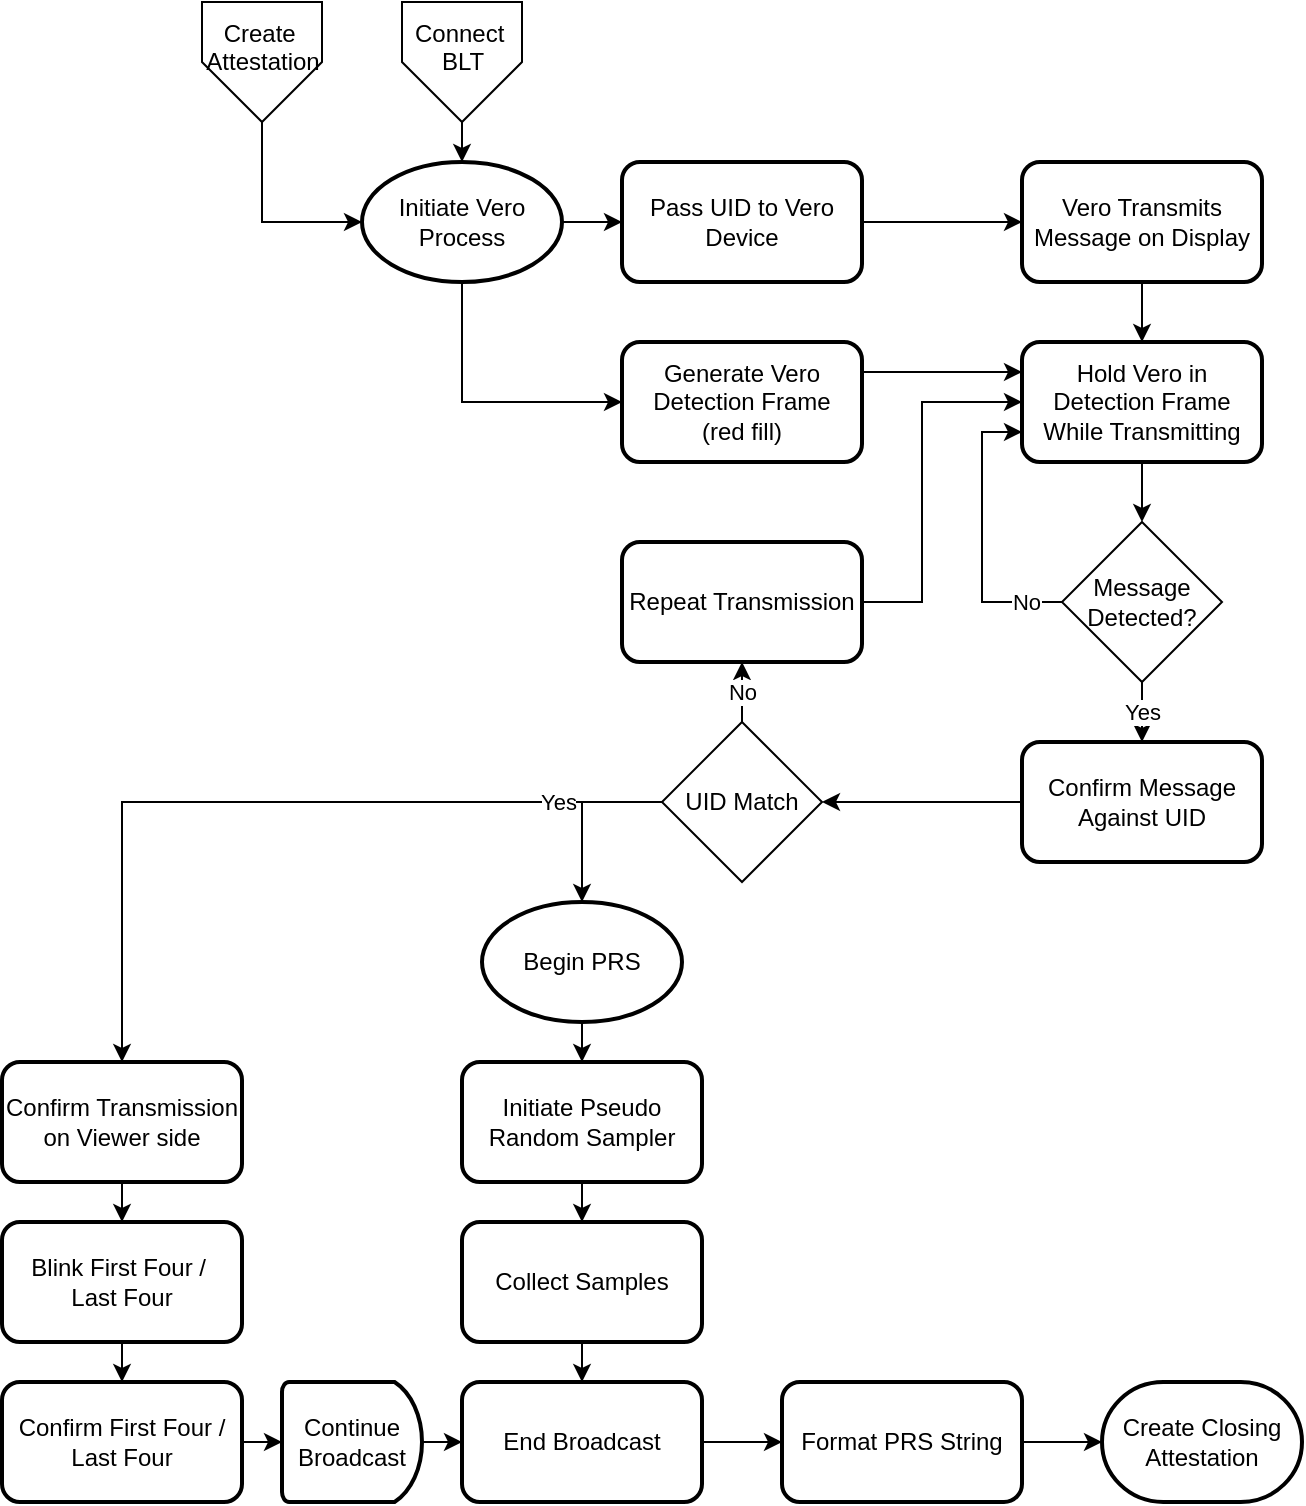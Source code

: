<mxfile version="24.7.17" pages="3">
  <diagram name="With Detect Frame" id="LdnR2zsIS0N68w8I9QAI">
    <mxGraphModel dx="356" dy="716" grid="1" gridSize="10" guides="1" tooltips="1" connect="1" arrows="1" fold="1" page="1" pageScale="1" pageWidth="850" pageHeight="1100" math="0" shadow="0">
      <root>
        <mxCell id="0" />
        <mxCell id="1" parent="0" />
        <mxCell id="_PVtAY9iORFYWwj-CChh-3" value="" style="edgeStyle=orthogonalEdgeStyle;rounded=0;orthogonalLoop=1;jettySize=auto;html=1;" edge="1" parent="1" source="_PVtAY9iORFYWwj-CChh-1" target="_PVtAY9iORFYWwj-CChh-2">
          <mxGeometry relative="1" as="geometry" />
        </mxCell>
        <mxCell id="_PVtAY9iORFYWwj-CChh-12" style="edgeStyle=orthogonalEdgeStyle;rounded=0;orthogonalLoop=1;jettySize=auto;html=1;entryX=0;entryY=0.5;entryDx=0;entryDy=0;exitX=0.5;exitY=1;exitDx=0;exitDy=0;exitPerimeter=0;" edge="1" parent="1" source="_PVtAY9iORFYWwj-CChh-1" target="_PVtAY9iORFYWwj-CChh-11">
          <mxGeometry relative="1" as="geometry" />
        </mxCell>
        <mxCell id="_PVtAY9iORFYWwj-CChh-1" value="Initiate Vero Process" style="strokeWidth=2;html=1;shape=mxgraph.flowchart.start_1;whiteSpace=wrap;" vertex="1" parent="1">
          <mxGeometry x="320" y="160" width="100" height="60" as="geometry" />
        </mxCell>
        <mxCell id="_PVtAY9iORFYWwj-CChh-14" value="" style="edgeStyle=orthogonalEdgeStyle;rounded=0;orthogonalLoop=1;jettySize=auto;html=1;" edge="1" parent="1" source="_PVtAY9iORFYWwj-CChh-2" target="_PVtAY9iORFYWwj-CChh-13">
          <mxGeometry relative="1" as="geometry" />
        </mxCell>
        <mxCell id="_PVtAY9iORFYWwj-CChh-2" value="Pass UID to Vero Device" style="rounded=1;whiteSpace=wrap;html=1;strokeWidth=2;" vertex="1" parent="1">
          <mxGeometry x="450" y="160" width="120" height="60" as="geometry" />
        </mxCell>
        <mxCell id="_PVtAY9iORFYWwj-CChh-4" value="Connect&amp;nbsp;&lt;div&gt;BLT&lt;/div&gt;&lt;div&gt;&lt;br&gt;&lt;/div&gt;" style="verticalLabelPosition=middle;verticalAlign=middle;html=1;shape=offPageConnector;rounded=0;size=0.5;align=center;labelPosition=center;" vertex="1" parent="1">
          <mxGeometry x="340" y="80" width="60" height="60" as="geometry" />
        </mxCell>
        <mxCell id="_PVtAY9iORFYWwj-CChh-5" style="edgeStyle=orthogonalEdgeStyle;rounded=0;orthogonalLoop=1;jettySize=auto;html=1;entryX=0.5;entryY=0;entryDx=0;entryDy=0;entryPerimeter=0;" edge="1" parent="1" source="_PVtAY9iORFYWwj-CChh-4" target="_PVtAY9iORFYWwj-CChh-1">
          <mxGeometry relative="1" as="geometry" />
        </mxCell>
        <mxCell id="_PVtAY9iORFYWwj-CChh-6" value="Create&amp;nbsp;&lt;div&gt;Attestation&lt;/div&gt;&lt;div&gt;&lt;br&gt;&lt;/div&gt;" style="verticalLabelPosition=middle;verticalAlign=middle;html=1;shape=offPageConnector;rounded=0;size=0.5;align=center;labelPosition=center;" vertex="1" parent="1">
          <mxGeometry x="240" y="80" width="60" height="60" as="geometry" />
        </mxCell>
        <mxCell id="_PVtAY9iORFYWwj-CChh-7" style="edgeStyle=orthogonalEdgeStyle;rounded=0;orthogonalLoop=1;jettySize=auto;html=1;entryX=0;entryY=0.5;entryDx=0;entryDy=0;entryPerimeter=0;exitX=0.5;exitY=1;exitDx=0;exitDy=0;" edge="1" parent="1" source="_PVtAY9iORFYWwj-CChh-6" target="_PVtAY9iORFYWwj-CChh-1">
          <mxGeometry relative="1" as="geometry" />
        </mxCell>
        <mxCell id="_PVtAY9iORFYWwj-CChh-17" style="edgeStyle=orthogonalEdgeStyle;rounded=0;orthogonalLoop=1;jettySize=auto;html=1;entryX=0;entryY=0.25;entryDx=0;entryDy=0;exitX=1;exitY=0.25;exitDx=0;exitDy=0;" edge="1" parent="1" source="_PVtAY9iORFYWwj-CChh-11" target="_PVtAY9iORFYWwj-CChh-15">
          <mxGeometry relative="1" as="geometry" />
        </mxCell>
        <mxCell id="_PVtAY9iORFYWwj-CChh-11" value="Generate Vero Detection Frame&lt;div&gt;(red fill)&lt;/div&gt;" style="rounded=1;whiteSpace=wrap;html=1;strokeWidth=2;" vertex="1" parent="1">
          <mxGeometry x="450" y="250" width="120" height="60" as="geometry" />
        </mxCell>
        <mxCell id="_PVtAY9iORFYWwj-CChh-16" style="edgeStyle=orthogonalEdgeStyle;rounded=0;orthogonalLoop=1;jettySize=auto;html=1;exitX=0.5;exitY=1;exitDx=0;exitDy=0;entryX=0.5;entryY=0;entryDx=0;entryDy=0;" edge="1" parent="1" source="_PVtAY9iORFYWwj-CChh-13" target="_PVtAY9iORFYWwj-CChh-15">
          <mxGeometry relative="1" as="geometry" />
        </mxCell>
        <mxCell id="_PVtAY9iORFYWwj-CChh-13" value="Vero Transmits Message on Display" style="whiteSpace=wrap;html=1;rounded=1;strokeWidth=2;" vertex="1" parent="1">
          <mxGeometry x="650" y="160" width="120" height="60" as="geometry" />
        </mxCell>
        <mxCell id="_PVtAY9iORFYWwj-CChh-19" style="edgeStyle=orthogonalEdgeStyle;rounded=0;orthogonalLoop=1;jettySize=auto;html=1;entryX=0.5;entryY=0;entryDx=0;entryDy=0;" edge="1" parent="1" source="_PVtAY9iORFYWwj-CChh-15" target="_PVtAY9iORFYWwj-CChh-18">
          <mxGeometry relative="1" as="geometry" />
        </mxCell>
        <mxCell id="_PVtAY9iORFYWwj-CChh-15" value="Hold Vero in Detection Frame While Transmitting" style="whiteSpace=wrap;html=1;rounded=1;strokeWidth=2;" vertex="1" parent="1">
          <mxGeometry x="650" y="250" width="120" height="60" as="geometry" />
        </mxCell>
        <mxCell id="_PVtAY9iORFYWwj-CChh-22" value="No" style="edgeStyle=orthogonalEdgeStyle;rounded=0;orthogonalLoop=1;jettySize=auto;html=1;entryX=0;entryY=0.75;entryDx=0;entryDy=0;exitX=0;exitY=0.5;exitDx=0;exitDy=0;" edge="1" parent="1" source="_PVtAY9iORFYWwj-CChh-18" target="_PVtAY9iORFYWwj-CChh-15">
          <mxGeometry x="-0.75" relative="1" as="geometry">
            <mxPoint as="offset" />
          </mxGeometry>
        </mxCell>
        <mxCell id="_PVtAY9iORFYWwj-CChh-25" value="Yes" style="edgeStyle=orthogonalEdgeStyle;rounded=0;orthogonalLoop=1;jettySize=auto;html=1;entryX=0.5;entryY=0;entryDx=0;entryDy=0;" edge="1" parent="1" source="_PVtAY9iORFYWwj-CChh-18" target="_PVtAY9iORFYWwj-CChh-24">
          <mxGeometry relative="1" as="geometry" />
        </mxCell>
        <mxCell id="_PVtAY9iORFYWwj-CChh-18" value="Message&lt;div&gt;Detected?&lt;/div&gt;" style="shape=rhombus;html=1;dashed=0;whiteSpace=wrap;perimeter=rhombusPerimeter;" vertex="1" parent="1">
          <mxGeometry x="670" y="340" width="80" height="80" as="geometry" />
        </mxCell>
        <mxCell id="_PVtAY9iORFYWwj-CChh-28" style="edgeStyle=orthogonalEdgeStyle;rounded=0;orthogonalLoop=1;jettySize=auto;html=1;exitX=1;exitY=0.5;exitDx=0;exitDy=0;entryX=0;entryY=0.5;entryDx=0;entryDy=0;" edge="1" parent="1" source="_PVtAY9iORFYWwj-CChh-21" target="_PVtAY9iORFYWwj-CChh-15">
          <mxGeometry relative="1" as="geometry">
            <mxPoint x="630" y="310" as="targetPoint" />
            <Array as="points">
              <mxPoint x="600" y="380" />
              <mxPoint x="600" y="280" />
            </Array>
          </mxGeometry>
        </mxCell>
        <mxCell id="_PVtAY9iORFYWwj-CChh-21" value="Repeat Transmission" style="whiteSpace=wrap;html=1;rounded=1;strokeWidth=2;" vertex="1" parent="1">
          <mxGeometry x="450" y="350" width="120" height="60" as="geometry" />
        </mxCell>
        <mxCell id="_PVtAY9iORFYWwj-CChh-29" style="edgeStyle=orthogonalEdgeStyle;rounded=0;orthogonalLoop=1;jettySize=auto;html=1;exitX=0;exitY=0.5;exitDx=0;exitDy=0;entryX=1;entryY=0.5;entryDx=0;entryDy=0;" edge="1" parent="1" source="_PVtAY9iORFYWwj-CChh-24" target="_PVtAY9iORFYWwj-CChh-26">
          <mxGeometry relative="1" as="geometry" />
        </mxCell>
        <mxCell id="_PVtAY9iORFYWwj-CChh-24" value="Confirm Message Against UID" style="rounded=1;whiteSpace=wrap;html=1;strokeWidth=2;" vertex="1" parent="1">
          <mxGeometry x="650" y="450" width="120" height="60" as="geometry" />
        </mxCell>
        <mxCell id="_PVtAY9iORFYWwj-CChh-27" value="No" style="edgeStyle=orthogonalEdgeStyle;rounded=0;orthogonalLoop=1;jettySize=auto;html=1;entryX=0.5;entryY=1;entryDx=0;entryDy=0;" edge="1" parent="1" source="_PVtAY9iORFYWwj-CChh-26" target="_PVtAY9iORFYWwj-CChh-21">
          <mxGeometry relative="1" as="geometry" />
        </mxCell>
        <mxCell id="_PVtAY9iORFYWwj-CChh-46" value="Yes" style="edgeStyle=orthogonalEdgeStyle;rounded=0;orthogonalLoop=1;jettySize=auto;html=1;entryX=0.5;entryY=0;entryDx=0;entryDy=0;" edge="1" parent="1" source="_PVtAY9iORFYWwj-CChh-26" target="_PVtAY9iORFYWwj-CChh-30">
          <mxGeometry x="-0.739" relative="1" as="geometry">
            <mxPoint as="offset" />
          </mxGeometry>
        </mxCell>
        <mxCell id="_PVtAY9iORFYWwj-CChh-26" value="UID Match" style="shape=rhombus;html=1;dashed=0;whiteSpace=wrap;perimeter=rhombusPerimeter;" vertex="1" parent="1">
          <mxGeometry x="470" y="440" width="80" height="80" as="geometry" />
        </mxCell>
        <mxCell id="_PVtAY9iORFYWwj-CChh-47" style="edgeStyle=orthogonalEdgeStyle;rounded=0;orthogonalLoop=1;jettySize=auto;html=1;exitX=0.5;exitY=1;exitDx=0;exitDy=0;entryX=0.5;entryY=0;entryDx=0;entryDy=0;" edge="1" parent="1" source="_PVtAY9iORFYWwj-CChh-30" target="_PVtAY9iORFYWwj-CChh-31">
          <mxGeometry relative="1" as="geometry" />
        </mxCell>
        <mxCell id="_PVtAY9iORFYWwj-CChh-30" value="Confirm Transmission on Viewer side" style="whiteSpace=wrap;html=1;rounded=1;strokeWidth=2;" vertex="1" parent="1">
          <mxGeometry x="140" y="610" width="120" height="60" as="geometry" />
        </mxCell>
        <mxCell id="_PVtAY9iORFYWwj-CChh-48" style="edgeStyle=orthogonalEdgeStyle;rounded=0;orthogonalLoop=1;jettySize=auto;html=1;exitX=0.5;exitY=1;exitDx=0;exitDy=0;entryX=0.5;entryY=0;entryDx=0;entryDy=0;" edge="1" parent="1" source="_PVtAY9iORFYWwj-CChh-31" target="_PVtAY9iORFYWwj-CChh-34">
          <mxGeometry relative="1" as="geometry" />
        </mxCell>
        <mxCell id="_PVtAY9iORFYWwj-CChh-31" value="Blink First Four /&amp;nbsp;&lt;div&gt;Last Four&lt;/div&gt;" style="whiteSpace=wrap;html=1;rounded=1;strokeWidth=2;" vertex="1" parent="1">
          <mxGeometry x="140" y="690" width="120" height="60" as="geometry" />
        </mxCell>
        <mxCell id="_PVtAY9iORFYWwj-CChh-34" value="Confirm First Four / Last Four" style="whiteSpace=wrap;html=1;rounded=1;strokeWidth=2;" vertex="1" parent="1">
          <mxGeometry x="140" y="770" width="120" height="60" as="geometry" />
        </mxCell>
        <mxCell id="_PVtAY9iORFYWwj-CChh-55" style="edgeStyle=orthogonalEdgeStyle;rounded=0;orthogonalLoop=1;jettySize=auto;html=1;entryX=0;entryY=0.5;entryDx=0;entryDy=0;" edge="1" parent="1" source="_PVtAY9iORFYWwj-CChh-35" target="_PVtAY9iORFYWwj-CChh-43">
          <mxGeometry relative="1" as="geometry" />
        </mxCell>
        <mxCell id="_PVtAY9iORFYWwj-CChh-35" value="Continue Broadcast" style="strokeWidth=2;html=1;shape=mxgraph.flowchart.delay;whiteSpace=wrap;" vertex="1" parent="1">
          <mxGeometry x="280" y="770" width="70" height="60" as="geometry" />
        </mxCell>
        <mxCell id="_PVtAY9iORFYWwj-CChh-50" style="edgeStyle=orthogonalEdgeStyle;rounded=0;orthogonalLoop=1;jettySize=auto;html=1;entryX=0.5;entryY=0;entryDx=0;entryDy=0;" edge="1" parent="1" source="_PVtAY9iORFYWwj-CChh-41" target="_PVtAY9iORFYWwj-CChh-42">
          <mxGeometry relative="1" as="geometry" />
        </mxCell>
        <mxCell id="_PVtAY9iORFYWwj-CChh-41" value="Initiate Pseudo Random Sampler" style="whiteSpace=wrap;html=1;rounded=1;strokeWidth=2;" vertex="1" parent="1">
          <mxGeometry x="370" y="610" width="120" height="60" as="geometry" />
        </mxCell>
        <mxCell id="_PVtAY9iORFYWwj-CChh-51" style="edgeStyle=orthogonalEdgeStyle;rounded=0;orthogonalLoop=1;jettySize=auto;html=1;entryX=0.5;entryY=0;entryDx=0;entryDy=0;" edge="1" parent="1" source="_PVtAY9iORFYWwj-CChh-42" target="_PVtAY9iORFYWwj-CChh-43">
          <mxGeometry relative="1" as="geometry" />
        </mxCell>
        <mxCell id="_PVtAY9iORFYWwj-CChh-42" value="Collect Samples" style="whiteSpace=wrap;html=1;rounded=1;strokeWidth=2;" vertex="1" parent="1">
          <mxGeometry x="370" y="690" width="120" height="60" as="geometry" />
        </mxCell>
        <mxCell id="_PVtAY9iORFYWwj-CChh-52" style="edgeStyle=orthogonalEdgeStyle;rounded=0;orthogonalLoop=1;jettySize=auto;html=1;" edge="1" parent="1" source="_PVtAY9iORFYWwj-CChh-43" target="_PVtAY9iORFYWwj-CChh-44">
          <mxGeometry relative="1" as="geometry" />
        </mxCell>
        <mxCell id="_PVtAY9iORFYWwj-CChh-43" value="End Broadcast" style="whiteSpace=wrap;html=1;rounded=1;strokeWidth=2;" vertex="1" parent="1">
          <mxGeometry x="370" y="770" width="120" height="60" as="geometry" />
        </mxCell>
        <mxCell id="_PVtAY9iORFYWwj-CChh-44" value="Format PRS String" style="whiteSpace=wrap;html=1;rounded=1;strokeWidth=2;" vertex="1" parent="1">
          <mxGeometry x="530" y="770" width="120" height="60" as="geometry" />
        </mxCell>
        <mxCell id="_PVtAY9iORFYWwj-CChh-45" style="edgeStyle=orthogonalEdgeStyle;rounded=0;orthogonalLoop=1;jettySize=auto;html=1;entryX=0.5;entryY=0;entryDx=0;entryDy=0;entryPerimeter=0;exitX=0;exitY=0.5;exitDx=0;exitDy=0;" edge="1" parent="1" source="_PVtAY9iORFYWwj-CChh-26" target="_PVtAY9iORFYWwj-CChh-56">
          <mxGeometry relative="1" as="geometry">
            <mxPoint x="950" y="480" as="targetPoint" />
          </mxGeometry>
        </mxCell>
        <mxCell id="_PVtAY9iORFYWwj-CChh-54" style="edgeStyle=orthogonalEdgeStyle;rounded=0;orthogonalLoop=1;jettySize=auto;html=1;exitX=1;exitY=0.5;exitDx=0;exitDy=0;entryX=0;entryY=0.5;entryDx=0;entryDy=0;entryPerimeter=0;" edge="1" parent="1" source="_PVtAY9iORFYWwj-CChh-34" target="_PVtAY9iORFYWwj-CChh-35">
          <mxGeometry relative="1" as="geometry" />
        </mxCell>
        <mxCell id="_PVtAY9iORFYWwj-CChh-57" style="edgeStyle=orthogonalEdgeStyle;rounded=0;orthogonalLoop=1;jettySize=auto;html=1;entryX=0.5;entryY=0;entryDx=0;entryDy=0;" edge="1" parent="1" source="_PVtAY9iORFYWwj-CChh-56" target="_PVtAY9iORFYWwj-CChh-41">
          <mxGeometry relative="1" as="geometry" />
        </mxCell>
        <mxCell id="_PVtAY9iORFYWwj-CChh-56" value="Begin PRS" style="strokeWidth=2;html=1;shape=mxgraph.flowchart.start_1;whiteSpace=wrap;" vertex="1" parent="1">
          <mxGeometry x="380" y="530" width="100" height="60" as="geometry" />
        </mxCell>
        <mxCell id="_PVtAY9iORFYWwj-CChh-58" value="Create Closing Attestation" style="strokeWidth=2;html=1;shape=mxgraph.flowchart.terminator;whiteSpace=wrap;" vertex="1" parent="1">
          <mxGeometry x="690" y="770" width="100" height="60" as="geometry" />
        </mxCell>
        <mxCell id="_PVtAY9iORFYWwj-CChh-60" style="edgeStyle=orthogonalEdgeStyle;rounded=0;orthogonalLoop=1;jettySize=auto;html=1;entryX=0;entryY=0.5;entryDx=0;entryDy=0;entryPerimeter=0;" edge="1" parent="1" source="_PVtAY9iORFYWwj-CChh-44" target="_PVtAY9iORFYWwj-CChh-58">
          <mxGeometry relative="1" as="geometry" />
        </mxCell>
      </root>
    </mxGraphModel>
  </diagram>
  <diagram name="Basic" id="dc1Sz8WtjPDQtnA04vOL">
    <mxGraphModel dx="2093" dy="1276" grid="1" gridSize="10" guides="1" tooltips="1" connect="1" arrows="1" fold="1" page="1" pageScale="1" pageWidth="850" pageHeight="1100" math="0" shadow="0">
      <root>
        <mxCell id="XgItv9-zxQ5EoMKp_mIV-0" />
        <mxCell id="XgItv9-zxQ5EoMKp_mIV-1" parent="XgItv9-zxQ5EoMKp_mIV-0" />
        <mxCell id="G48WCAzd7cOInJuTC9_5-0" value="Presenter" style="swimlane;whiteSpace=wrap;html=1;movable=1;resizable=1;rotatable=1;deletable=1;editable=1;locked=0;connectable=1;" vertex="1" parent="XgItv9-zxQ5EoMKp_mIV-1">
          <mxGeometry x="880" y="10" width="780" height="1080" as="geometry" />
        </mxCell>
        <mxCell id="XgItv9-zxQ5EoMKp_mIV-2" value="" style="edgeStyle=orthogonalEdgeStyle;rounded=0;orthogonalLoop=1;jettySize=auto;html=1;" edge="1" parent="G48WCAzd7cOInJuTC9_5-0" source="XgItv9-zxQ5EoMKp_mIV-4" target="XgItv9-zxQ5EoMKp_mIV-6">
          <mxGeometry relative="1" as="geometry" />
        </mxCell>
        <mxCell id="XgItv9-zxQ5EoMKp_mIV-4" value="Initiate Vero Process" style="strokeWidth=2;html=1;shape=mxgraph.flowchart.start_1;whiteSpace=wrap;" vertex="1" parent="G48WCAzd7cOInJuTC9_5-0">
          <mxGeometry x="110" y="120" width="100" height="60" as="geometry" />
        </mxCell>
        <mxCell id="XgItv9-zxQ5EoMKp_mIV-5" value="" style="edgeStyle=orthogonalEdgeStyle;rounded=0;orthogonalLoop=1;jettySize=auto;html=1;exitX=1;exitY=0.5;exitDx=0;exitDy=0;" edge="1" parent="G48WCAzd7cOInJuTC9_5-0" source="XgItv9-zxQ5EoMKp_mIV-6" target="XgItv9-zxQ5EoMKp_mIV-14">
          <mxGeometry relative="1" as="geometry">
            <mxPoint x="240" y="240.059" as="sourcePoint" />
          </mxGeometry>
        </mxCell>
        <mxCell id="62OmrjTnggUw3mD-ofpj-1" value="" style="edgeStyle=orthogonalEdgeStyle;rounded=0;orthogonalLoop=1;jettySize=auto;html=1;" edge="1" parent="G48WCAzd7cOInJuTC9_5-0" source="XgItv9-zxQ5EoMKp_mIV-6" target="62OmrjTnggUw3mD-ofpj-0">
          <mxGeometry relative="1" as="geometry" />
        </mxCell>
        <mxCell id="XgItv9-zxQ5EoMKp_mIV-6" value="Pass UID &amp;amp; Config&amp;nbsp;&lt;div&gt;to Vero Device&lt;/div&gt;" style="rounded=1;whiteSpace=wrap;html=1;strokeWidth=2;" vertex="1" parent="G48WCAzd7cOInJuTC9_5-0">
          <mxGeometry x="100" y="210" width="120" height="60" as="geometry" />
        </mxCell>
        <mxCell id="XgItv9-zxQ5EoMKp_mIV-7" value="Connect&amp;nbsp;&lt;div&gt;BLT&lt;/div&gt;&lt;div&gt;&lt;br&gt;&lt;/div&gt;" style="verticalLabelPosition=middle;verticalAlign=middle;html=1;shape=offPageConnector;rounded=0;size=0.5;align=center;labelPosition=center;" vertex="1" parent="G48WCAzd7cOInJuTC9_5-0">
          <mxGeometry x="130" y="40" width="60" height="60" as="geometry" />
        </mxCell>
        <mxCell id="XgItv9-zxQ5EoMKp_mIV-8" style="edgeStyle=orthogonalEdgeStyle;rounded=0;orthogonalLoop=1;jettySize=auto;html=1;entryX=0.5;entryY=0;entryDx=0;entryDy=0;entryPerimeter=0;" edge="1" parent="G48WCAzd7cOInJuTC9_5-0" source="XgItv9-zxQ5EoMKp_mIV-7" target="XgItv9-zxQ5EoMKp_mIV-4">
          <mxGeometry relative="1" as="geometry" />
        </mxCell>
        <mxCell id="XgItv9-zxQ5EoMKp_mIV-9" value="Create&amp;nbsp;&lt;div&gt;Attestation&lt;/div&gt;&lt;div&gt;&lt;br&gt;&lt;/div&gt;" style="verticalLabelPosition=middle;verticalAlign=middle;html=1;shape=offPageConnector;rounded=0;size=0.5;align=center;labelPosition=center;" vertex="1" parent="G48WCAzd7cOInJuTC9_5-0">
          <mxGeometry x="30" y="40" width="60" height="60" as="geometry" />
        </mxCell>
        <mxCell id="XgItv9-zxQ5EoMKp_mIV-10" style="edgeStyle=orthogonalEdgeStyle;rounded=0;orthogonalLoop=1;jettySize=auto;html=1;entryX=0;entryY=0.5;entryDx=0;entryDy=0;entryPerimeter=0;exitX=0.5;exitY=1;exitDx=0;exitDy=0;" edge="1" parent="G48WCAzd7cOInJuTC9_5-0" source="XgItv9-zxQ5EoMKp_mIV-9" target="XgItv9-zxQ5EoMKp_mIV-4">
          <mxGeometry relative="1" as="geometry" />
        </mxCell>
        <mxCell id="G48WCAzd7cOInJuTC9_5-2" style="edgeStyle=orthogonalEdgeStyle;rounded=0;orthogonalLoop=1;jettySize=auto;html=1;entryX=0.5;entryY=0;entryDx=0;entryDy=0;" edge="1" parent="G48WCAzd7cOInJuTC9_5-0" source="XgItv9-zxQ5EoMKp_mIV-14" target="XgItv9-zxQ5EoMKp_mIV-16">
          <mxGeometry relative="1" as="geometry" />
        </mxCell>
        <mxCell id="XgItv9-zxQ5EoMKp_mIV-14" value="Vero Generates QR Code" style="whiteSpace=wrap;html=1;rounded=1;strokeWidth=2;" vertex="1" parent="G48WCAzd7cOInJuTC9_5-0">
          <mxGeometry x="260" y="210" width="120" height="60" as="geometry" />
        </mxCell>
        <mxCell id="62OmrjTnggUw3mD-ofpj-75" style="edgeStyle=orthogonalEdgeStyle;rounded=0;orthogonalLoop=1;jettySize=auto;html=1;entryX=0;entryY=0.5;entryDx=0;entryDy=0;" edge="1" parent="G48WCAzd7cOInJuTC9_5-0" source="XgItv9-zxQ5EoMKp_mIV-16" target="62OmrjTnggUw3mD-ofpj-73">
          <mxGeometry relative="1" as="geometry" />
        </mxCell>
        <mxCell id="XgItv9-zxQ5EoMKp_mIV-16" value="Hold Vero in Video Frame" style="whiteSpace=wrap;html=1;rounded=1;strokeWidth=2;" vertex="1" parent="G48WCAzd7cOInJuTC9_5-0">
          <mxGeometry x="260" y="290" width="120" height="60" as="geometry" />
        </mxCell>
        <mxCell id="62OmrjTnggUw3mD-ofpj-3" value="Y" style="edgeStyle=orthogonalEdgeStyle;rounded=0;orthogonalLoop=1;jettySize=auto;html=1;entryX=0.5;entryY=0;entryDx=0;entryDy=0;" edge="1" parent="G48WCAzd7cOInJuTC9_5-0" source="XgItv9-zxQ5EoMKp_mIV-19" target="62OmrjTnggUw3mD-ofpj-2">
          <mxGeometry relative="1" as="geometry" />
        </mxCell>
        <mxCell id="XgItv9-zxQ5EoMKp_mIV-19" value="QR&amp;nbsp;&lt;div&gt;Detected?&lt;/div&gt;" style="shape=rhombus;html=1;dashed=0;whiteSpace=wrap;perimeter=rhombusPerimeter;" vertex="1" parent="G48WCAzd7cOInJuTC9_5-0">
          <mxGeometry x="280" y="370" width="80" height="80" as="geometry" />
        </mxCell>
        <mxCell id="XgItv9-zxQ5EoMKp_mIV-15" style="edgeStyle=orthogonalEdgeStyle;rounded=0;orthogonalLoop=1;jettySize=auto;html=1;entryX=0.5;entryY=0;entryDx=0;entryDy=0;" edge="1" parent="G48WCAzd7cOInJuTC9_5-0" source="XgItv9-zxQ5EoMKp_mIV-16" target="XgItv9-zxQ5EoMKp_mIV-19">
          <mxGeometry relative="1" as="geometry" />
        </mxCell>
        <mxCell id="XgItv9-zxQ5EoMKp_mIV-17" value="No" style="edgeStyle=orthogonalEdgeStyle;rounded=0;orthogonalLoop=1;jettySize=auto;html=1;entryX=0;entryY=0.5;entryDx=0;entryDy=0;exitX=0;exitY=0.5;exitDx=0;exitDy=0;" edge="1" parent="G48WCAzd7cOInJuTC9_5-0" source="XgItv9-zxQ5EoMKp_mIV-19" target="XgItv9-zxQ5EoMKp_mIV-16">
          <mxGeometry x="-0.75" relative="1" as="geometry">
            <mxPoint as="offset" />
          </mxGeometry>
        </mxCell>
        <mxCell id="62OmrjTnggUw3mD-ofpj-13" style="edgeStyle=orthogonalEdgeStyle;rounded=0;orthogonalLoop=1;jettySize=auto;html=1;entryX=0.5;entryY=0;entryDx=0;entryDy=0;" edge="1" parent="G48WCAzd7cOInJuTC9_5-0" source="62OmrjTnggUw3mD-ofpj-0" target="62OmrjTnggUw3mD-ofpj-12">
          <mxGeometry relative="1" as="geometry" />
        </mxCell>
        <mxCell id="62OmrjTnggUw3mD-ofpj-0" value="Activate Seven Segment Display" style="rounded=1;whiteSpace=wrap;html=1;strokeWidth=2;movable=1;resizable=1;rotatable=1;deletable=1;editable=1;locked=0;connectable=1;" vertex="1" parent="G48WCAzd7cOInJuTC9_5-0">
          <mxGeometry x="100" y="340" width="120" height="60" as="geometry" />
        </mxCell>
        <mxCell id="62OmrjTnggUw3mD-ofpj-7" style="edgeStyle=orthogonalEdgeStyle;rounded=0;orthogonalLoop=1;jettySize=auto;html=1;" edge="1" parent="G48WCAzd7cOInJuTC9_5-0" source="62OmrjTnggUw3mD-ofpj-2" target="62OmrjTnggUw3mD-ofpj-6">
          <mxGeometry relative="1" as="geometry" />
        </mxCell>
        <mxCell id="62OmrjTnggUw3mD-ofpj-2" value="Show Vero Bounding Box" style="whiteSpace=wrap;html=1;rounded=1;strokeWidth=2;" vertex="1" parent="G48WCAzd7cOInJuTC9_5-0">
          <mxGeometry x="260" y="490" width="120" height="60" as="geometry" />
        </mxCell>
        <mxCell id="62OmrjTnggUw3mD-ofpj-9" value="Y" style="edgeStyle=orthogonalEdgeStyle;rounded=0;orthogonalLoop=1;jettySize=auto;html=1;entryX=0.5;entryY=0;entryDx=0;entryDy=0;" edge="1" parent="G48WCAzd7cOInJuTC9_5-0" source="62OmrjTnggUw3mD-ofpj-6" target="62OmrjTnggUw3mD-ofpj-8">
          <mxGeometry relative="1" as="geometry" />
        </mxCell>
        <mxCell id="62OmrjTnggUw3mD-ofpj-10" value="No" style="edgeStyle=orthogonalEdgeStyle;rounded=0;orthogonalLoop=1;jettySize=auto;html=1;entryX=0;entryY=0.5;entryDx=0;entryDy=0;exitX=0;exitY=0.5;exitDx=0;exitDy=0;" edge="1" parent="G48WCAzd7cOInJuTC9_5-0" source="62OmrjTnggUw3mD-ofpj-6" target="XgItv9-zxQ5EoMKp_mIV-16">
          <mxGeometry x="-0.889" relative="1" as="geometry">
            <mxPoint as="offset" />
          </mxGeometry>
        </mxCell>
        <mxCell id="62OmrjTnggUw3mD-ofpj-28" value="Y" style="edgeStyle=orthogonalEdgeStyle;rounded=0;orthogonalLoop=1;jettySize=auto;html=1;entryX=0;entryY=0.5;entryDx=0;entryDy=0;" edge="1" parent="G48WCAzd7cOInJuTC9_5-0" source="62OmrjTnggUw3mD-ofpj-6" target="62OmrjTnggUw3mD-ofpj-27">
          <mxGeometry relative="1" as="geometry">
            <mxPoint x="400" y="620" as="targetPoint" />
          </mxGeometry>
        </mxCell>
        <mxCell id="62OmrjTnggUw3mD-ofpj-6" value="UID Confirmed" style="shape=rhombus;html=1;dashed=0;whiteSpace=wrap;perimeter=rhombusPerimeter;" vertex="1" parent="G48WCAzd7cOInJuTC9_5-0">
          <mxGeometry x="280" y="580" width="80" height="80" as="geometry" />
        </mxCell>
        <mxCell id="62OmrjTnggUw3mD-ofpj-11" style="edgeStyle=orthogonalEdgeStyle;rounded=0;orthogonalLoop=1;jettySize=auto;html=1;entryX=1;entryY=0.5;entryDx=0;entryDy=0;" edge="1" parent="G48WCAzd7cOInJuTC9_5-0" source="62OmrjTnggUw3mD-ofpj-8" target="62OmrjTnggUw3mD-ofpj-12">
          <mxGeometry relative="1" as="geometry">
            <mxPoint x="240" y="730" as="targetPoint" />
          </mxGeometry>
        </mxCell>
        <mxCell id="62OmrjTnggUw3mD-ofpj-8" value="Set Bounding Box Green" style="whiteSpace=wrap;html=1;rounded=1;strokeWidth=2;" vertex="1" parent="G48WCAzd7cOInJuTC9_5-0">
          <mxGeometry x="260" y="700" width="120" height="60" as="geometry" />
        </mxCell>
        <mxCell id="62OmrjTnggUw3mD-ofpj-15" style="edgeStyle=orthogonalEdgeStyle;rounded=0;orthogonalLoop=1;jettySize=auto;html=1;entryX=0.5;entryY=0;entryDx=0;entryDy=0;" edge="1" parent="G48WCAzd7cOInJuTC9_5-0" source="62OmrjTnggUw3mD-ofpj-12" target="62OmrjTnggUw3mD-ofpj-14">
          <mxGeometry relative="1" as="geometry" />
        </mxCell>
        <mxCell id="62OmrjTnggUw3mD-ofpj-12" value="Hold Seven Segment Display in Bounding Box" style="rounded=1;whiteSpace=wrap;html=1;strokeWidth=2;movable=1;resizable=1;rotatable=1;deletable=1;editable=1;locked=0;connectable=1;" vertex="1" parent="G48WCAzd7cOInJuTC9_5-0">
          <mxGeometry x="100" y="700" width="120" height="60" as="geometry" />
        </mxCell>
        <mxCell id="62OmrjTnggUw3mD-ofpj-16" value="N" style="edgeStyle=orthogonalEdgeStyle;rounded=0;orthogonalLoop=1;jettySize=auto;html=1;entryX=0;entryY=0.5;entryDx=0;entryDy=0;exitX=0;exitY=0.5;exitDx=0;exitDy=0;" edge="1" parent="G48WCAzd7cOInJuTC9_5-0" source="62OmrjTnggUw3mD-ofpj-14" target="62OmrjTnggUw3mD-ofpj-12">
          <mxGeometry x="-0.765" relative="1" as="geometry">
            <mxPoint as="offset" />
          </mxGeometry>
        </mxCell>
        <mxCell id="62OmrjTnggUw3mD-ofpj-18" value="Y" style="edgeStyle=orthogonalEdgeStyle;rounded=0;orthogonalLoop=1;jettySize=auto;html=1;entryX=0;entryY=0.5;entryDx=0;entryDy=0;" edge="1" parent="G48WCAzd7cOInJuTC9_5-0" source="62OmrjTnggUw3mD-ofpj-14" target="62OmrjTnggUw3mD-ofpj-17">
          <mxGeometry relative="1" as="geometry" />
        </mxCell>
        <mxCell id="62OmrjTnggUw3mD-ofpj-14" value="UID Confirmed" style="shape=rhombus;html=1;dashed=0;whiteSpace=wrap;perimeter=rhombusPerimeter;" vertex="1" parent="G48WCAzd7cOInJuTC9_5-0">
          <mxGeometry x="120" y="820" width="80" height="80" as="geometry" />
        </mxCell>
        <mxCell id="62OmrjTnggUw3mD-ofpj-20" style="edgeStyle=orthogonalEdgeStyle;rounded=0;orthogonalLoop=1;jettySize=auto;html=1;entryX=0.5;entryY=0;entryDx=0;entryDy=0;" edge="1" parent="G48WCAzd7cOInJuTC9_5-0" source="62OmrjTnggUw3mD-ofpj-17" target="62OmrjTnggUw3mD-ofpj-19">
          <mxGeometry relative="1" as="geometry" />
        </mxCell>
        <mxCell id="62OmrjTnggUw3mD-ofpj-17" value="Blink First Four UID Characters on Face" style="rounded=1;whiteSpace=wrap;html=1;strokeWidth=2;movable=1;resizable=1;rotatable=1;deletable=1;editable=1;locked=0;connectable=1;" vertex="1" parent="G48WCAzd7cOInJuTC9_5-0">
          <mxGeometry x="260" y="830" width="120" height="60" as="geometry" />
        </mxCell>
        <mxCell id="62OmrjTnggUw3mD-ofpj-19" value="First Four Confirmed" style="shape=rhombus;html=1;dashed=0;whiteSpace=wrap;perimeter=rhombusPerimeter;" vertex="1" parent="G48WCAzd7cOInJuTC9_5-0">
          <mxGeometry x="280" y="930" width="80" height="80" as="geometry" />
        </mxCell>
        <mxCell id="XgItv9-zxQ5EoMKp_mIV-33" value="Continue Broadcast" style="strokeWidth=2;html=1;shape=mxgraph.flowchart.delay;whiteSpace=wrap;" vertex="1" parent="G48WCAzd7cOInJuTC9_5-0">
          <mxGeometry x="390" y="940" width="80" height="60" as="geometry" />
        </mxCell>
        <mxCell id="62OmrjTnggUw3mD-ofpj-21" style="edgeStyle=orthogonalEdgeStyle;rounded=0;orthogonalLoop=1;jettySize=auto;html=1;entryX=0;entryY=0.5;entryDx=0;entryDy=0;entryPerimeter=0;" edge="1" parent="G48WCAzd7cOInJuTC9_5-0" source="62OmrjTnggUw3mD-ofpj-19" target="XgItv9-zxQ5EoMKp_mIV-33">
          <mxGeometry relative="1" as="geometry" />
        </mxCell>
        <mxCell id="62OmrjTnggUw3mD-ofpj-73" value="&lt;div&gt;Viewer&amp;nbsp;&lt;/div&gt;&lt;div&gt;Detect&amp;nbsp;&lt;/div&gt;&lt;div&gt;QR&lt;/div&gt;" style="verticalLabelPosition=middle;verticalAlign=middle;html=1;shape=offPageConnector;rounded=0;size=0.5;align=center;labelPosition=center;" vertex="1" parent="G48WCAzd7cOInJuTC9_5-0">
          <mxGeometry x="530" y="290" width="60" height="60" as="geometry" />
        </mxCell>
        <mxCell id="62OmrjTnggUw3mD-ofpj-27" value="Signal PRS" style="whiteSpace=wrap;html=1;rounded=1;strokeWidth=2;" vertex="1" parent="G48WCAzd7cOInJuTC9_5-0">
          <mxGeometry x="410" y="590" width="120" height="60" as="geometry" />
        </mxCell>
        <mxCell id="XgItv9-zxQ5EoMKp_mIV-34" style="edgeStyle=orthogonalEdgeStyle;rounded=0;orthogonalLoop=1;jettySize=auto;html=1;entryX=0.5;entryY=0;entryDx=0;entryDy=0;" edge="1" parent="G48WCAzd7cOInJuTC9_5-0" source="XgItv9-zxQ5EoMKp_mIV-35" target="XgItv9-zxQ5EoMKp_mIV-37">
          <mxGeometry relative="1" as="geometry" />
        </mxCell>
        <mxCell id="XgItv9-zxQ5EoMKp_mIV-35" value="Initiate Pseudo Random Sampler" style="whiteSpace=wrap;html=1;rounded=1;strokeWidth=2;" vertex="1" parent="G48WCAzd7cOInJuTC9_5-0">
          <mxGeometry x="550" y="670" width="120" height="60" as="geometry" />
        </mxCell>
        <mxCell id="XgItv9-zxQ5EoMKp_mIV-36" style="edgeStyle=orthogonalEdgeStyle;rounded=0;orthogonalLoop=1;jettySize=auto;html=1;entryX=0.5;entryY=0;entryDx=0;entryDy=0;" edge="1" parent="G48WCAzd7cOInJuTC9_5-0" source="XgItv9-zxQ5EoMKp_mIV-37" target="XgItv9-zxQ5EoMKp_mIV-39">
          <mxGeometry relative="1" as="geometry" />
        </mxCell>
        <mxCell id="XgItv9-zxQ5EoMKp_mIV-37" value="Collect Samples" style="whiteSpace=wrap;html=1;rounded=1;strokeWidth=2;" vertex="1" parent="G48WCAzd7cOInJuTC9_5-0">
          <mxGeometry x="550" y="750" width="120" height="60" as="geometry" />
        </mxCell>
        <mxCell id="XgItv9-zxQ5EoMKp_mIV-38" style="edgeStyle=orthogonalEdgeStyle;rounded=0;orthogonalLoop=1;jettySize=auto;html=1;" edge="1" parent="G48WCAzd7cOInJuTC9_5-0" source="XgItv9-zxQ5EoMKp_mIV-39" target="XgItv9-zxQ5EoMKp_mIV-40">
          <mxGeometry relative="1" as="geometry" />
        </mxCell>
        <mxCell id="XgItv9-zxQ5EoMKp_mIV-39" value="End Broadcast" style="whiteSpace=wrap;html=1;rounded=1;strokeWidth=2;" vertex="1" parent="G48WCAzd7cOInJuTC9_5-0">
          <mxGeometry x="550" y="830" width="120" height="60" as="geometry" />
        </mxCell>
        <mxCell id="62OmrjTnggUw3mD-ofpj-23" style="edgeStyle=orthogonalEdgeStyle;rounded=0;orthogonalLoop=1;jettySize=auto;html=1;entryX=0;entryY=0.5;entryDx=0;entryDy=0;" edge="1" parent="G48WCAzd7cOInJuTC9_5-0" source="XgItv9-zxQ5EoMKp_mIV-33" target="XgItv9-zxQ5EoMKp_mIV-39">
          <mxGeometry relative="1" as="geometry" />
        </mxCell>
        <mxCell id="XgItv9-zxQ5EoMKp_mIV-40" value="Format PRS String" style="whiteSpace=wrap;html=1;rounded=1;strokeWidth=2;" vertex="1" parent="G48WCAzd7cOInJuTC9_5-0">
          <mxGeometry x="550" y="910" width="120" height="60" as="geometry" />
        </mxCell>
        <mxCell id="XgItv9-zxQ5EoMKp_mIV-43" style="edgeStyle=orthogonalEdgeStyle;rounded=0;orthogonalLoop=1;jettySize=auto;html=1;entryX=0.5;entryY=0;entryDx=0;entryDy=0;" edge="1" parent="G48WCAzd7cOInJuTC9_5-0" source="XgItv9-zxQ5EoMKp_mIV-44" target="XgItv9-zxQ5EoMKp_mIV-35">
          <mxGeometry relative="1" as="geometry" />
        </mxCell>
        <mxCell id="XgItv9-zxQ5EoMKp_mIV-44" value="Begin PRS" style="strokeWidth=2;html=1;shape=mxgraph.flowchart.start_1;whiteSpace=wrap;" vertex="1" parent="G48WCAzd7cOInJuTC9_5-0">
          <mxGeometry x="560" y="590" width="100" height="60" as="geometry" />
        </mxCell>
        <mxCell id="62OmrjTnggUw3mD-ofpj-78" style="edgeStyle=orthogonalEdgeStyle;rounded=0;orthogonalLoop=1;jettySize=auto;html=1;entryX=0;entryY=0.25;entryDx=0;entryDy=0;" edge="1" parent="G48WCAzd7cOInJuTC9_5-0" source="XgItv9-zxQ5EoMKp_mIV-45" target="62OmrjTnggUw3mD-ofpj-76">
          <mxGeometry relative="1" as="geometry" />
        </mxCell>
        <mxCell id="XgItv9-zxQ5EoMKp_mIV-45" value="Create Closing Attestation" style="strokeWidth=2;html=1;shape=mxgraph.flowchart.terminator;whiteSpace=wrap;" vertex="1" parent="G48WCAzd7cOInJuTC9_5-0">
          <mxGeometry x="560" y="990" width="100" height="60" as="geometry" />
        </mxCell>
        <mxCell id="XgItv9-zxQ5EoMKp_mIV-46" style="edgeStyle=orthogonalEdgeStyle;rounded=0;orthogonalLoop=1;jettySize=auto;html=1;entryX=0.5;entryY=0;entryDx=0;entryDy=0;entryPerimeter=0;" edge="1" parent="G48WCAzd7cOInJuTC9_5-0" source="XgItv9-zxQ5EoMKp_mIV-40" target="XgItv9-zxQ5EoMKp_mIV-45">
          <mxGeometry relative="1" as="geometry" />
        </mxCell>
        <mxCell id="62OmrjTnggUw3mD-ofpj-22" style="edgeStyle=orthogonalEdgeStyle;rounded=0;orthogonalLoop=1;jettySize=auto;html=1;entryX=0;entryY=0.5;entryDx=0;entryDy=0;entryPerimeter=0;exitX=1;exitY=0.5;exitDx=0;exitDy=0;" edge="1" parent="G48WCAzd7cOInJuTC9_5-0" source="62OmrjTnggUw3mD-ofpj-27" target="XgItv9-zxQ5EoMKp_mIV-44">
          <mxGeometry relative="1" as="geometry" />
        </mxCell>
        <mxCell id="62OmrjTnggUw3mD-ofpj-76" value="&lt;div&gt;Viewer&amp;nbsp;&lt;/div&gt;&lt;div&gt;Listens&lt;/div&gt;" style="verticalLabelPosition=middle;verticalAlign=middle;html=1;shape=offPageConnector;rounded=0;size=0.5;align=center;labelPosition=center;" vertex="1" parent="G48WCAzd7cOInJuTC9_5-0">
          <mxGeometry x="690" y="1005" width="60" height="60" as="geometry" />
        </mxCell>
        <mxCell id="G48WCAzd7cOInJuTC9_5-1" value="Viewer" style="swimlane;whiteSpace=wrap;html=1;" vertex="1" parent="XgItv9-zxQ5EoMKp_mIV-1">
          <mxGeometry x="1800" y="15" width="670" height="1070" as="geometry" />
        </mxCell>
        <mxCell id="62OmrjTnggUw3mD-ofpj-5" value="Y" style="edgeStyle=orthogonalEdgeStyle;rounded=0;orthogonalLoop=1;jettySize=auto;html=1;entryX=0.5;entryY=0;entryDx=0;entryDy=0;" edge="1" parent="G48WCAzd7cOInJuTC9_5-1" source="G48WCAzd7cOInJuTC9_5-3" target="62OmrjTnggUw3mD-ofpj-4">
          <mxGeometry relative="1" as="geometry" />
        </mxCell>
        <mxCell id="G48WCAzd7cOInJuTC9_5-3" value="QR&amp;nbsp;&lt;div&gt;Detected?&lt;/div&gt;" style="shape=rhombus;html=1;dashed=0;whiteSpace=wrap;perimeter=rhombusPerimeter;" vertex="1" parent="G48WCAzd7cOInJuTC9_5-1">
          <mxGeometry x="240" y="50" width="80" height="80" as="geometry" />
        </mxCell>
        <mxCell id="62OmrjTnggUw3mD-ofpj-25" value="Y" style="edgeStyle=orthogonalEdgeStyle;rounded=0;orthogonalLoop=1;jettySize=auto;html=1;entryX=0.5;entryY=0;entryDx=0;entryDy=0;" edge="1" parent="G48WCAzd7cOInJuTC9_5-1" source="62OmrjTnggUw3mD-ofpj-4" target="62OmrjTnggUw3mD-ofpj-24">
          <mxGeometry relative="1" as="geometry" />
        </mxCell>
        <mxCell id="62OmrjTnggUw3mD-ofpj-4" value="Show Vero Bounding Box" style="whiteSpace=wrap;html=1;rounded=1;strokeWidth=2;" vertex="1" parent="G48WCAzd7cOInJuTC9_5-1">
          <mxGeometry x="220" y="170" width="120" height="60" as="geometry" />
        </mxCell>
        <mxCell id="62OmrjTnggUw3mD-ofpj-34" value="Y" style="edgeStyle=orthogonalEdgeStyle;rounded=0;orthogonalLoop=1;jettySize=auto;html=1;" edge="1" parent="G48WCAzd7cOInJuTC9_5-1" source="62OmrjTnggUw3mD-ofpj-24" target="62OmrjTnggUw3mD-ofpj-26">
          <mxGeometry relative="1" as="geometry" />
        </mxCell>
        <mxCell id="62OmrjTnggUw3mD-ofpj-24" value="UID Confirmed" style="shape=rhombus;html=1;dashed=0;whiteSpace=wrap;perimeter=rhombusPerimeter;" vertex="1" parent="G48WCAzd7cOInJuTC9_5-1">
          <mxGeometry x="240" y="260" width="80" height="80" as="geometry" />
        </mxCell>
        <mxCell id="62OmrjTnggUw3mD-ofpj-31" value="Wait for PRS Signal" style="strokeWidth=2;html=1;shape=mxgraph.flowchart.delay;whiteSpace=wrap;" vertex="1" parent="G48WCAzd7cOInJuTC9_5-1">
          <mxGeometry x="447.5" y="270" width="85" height="60" as="geometry" />
        </mxCell>
        <mxCell id="62OmrjTnggUw3mD-ofpj-43" style="rounded=0;orthogonalLoop=1;jettySize=auto;html=1;exitX=0.5;exitY=1;exitDx=0;exitDy=0;exitPerimeter=0;entryX=0;entryY=0;entryDx=0;entryDy=0;" edge="1" parent="G48WCAzd7cOInJuTC9_5-1" source="62OmrjTnggUw3mD-ofpj-32" target="62OmrjTnggUw3mD-ofpj-39">
          <mxGeometry relative="1" as="geometry" />
        </mxCell>
        <mxCell id="62OmrjTnggUw3mD-ofpj-32" value="Wait for Seven Segment" style="strokeWidth=2;html=1;shape=mxgraph.flowchart.delay;whiteSpace=wrap;" vertex="1" parent="G48WCAzd7cOInJuTC9_5-1">
          <mxGeometry x="160" y="480" width="90" height="60" as="geometry" />
        </mxCell>
        <mxCell id="62OmrjTnggUw3mD-ofpj-41" style="edgeStyle=orthogonalEdgeStyle;rounded=0;orthogonalLoop=1;jettySize=auto;html=1;entryX=1;entryY=0.5;entryDx=0;entryDy=0;" edge="1" parent="G48WCAzd7cOInJuTC9_5-1" source="62OmrjTnggUw3mD-ofpj-26" target="62OmrjTnggUw3mD-ofpj-40">
          <mxGeometry relative="1" as="geometry" />
        </mxCell>
        <mxCell id="62OmrjTnggUw3mD-ofpj-26" value="Parse Config" style="whiteSpace=wrap;html=1;rounded=1;strokeWidth=2;" vertex="1" parent="G48WCAzd7cOInJuTC9_5-1">
          <mxGeometry x="220" y="370" width="120" height="60" as="geometry" />
        </mxCell>
        <mxCell id="62OmrjTnggUw3mD-ofpj-35" value="Y" style="edgeStyle=orthogonalEdgeStyle;rounded=0;orthogonalLoop=1;jettySize=auto;html=1;exitX=1;exitY=0.5;exitDx=0;exitDy=0;entryX=0;entryY=0.5;entryDx=0;entryDy=0;entryPerimeter=0;" edge="1" parent="G48WCAzd7cOInJuTC9_5-1" source="62OmrjTnggUw3mD-ofpj-24" target="62OmrjTnggUw3mD-ofpj-31">
          <mxGeometry relative="1" as="geometry" />
        </mxCell>
        <mxCell id="62OmrjTnggUw3mD-ofpj-36" style="edgeStyle=orthogonalEdgeStyle;rounded=0;orthogonalLoop=1;jettySize=auto;html=1;exitX=0.25;exitY=1;exitDx=0;exitDy=0;entryX=0.5;entryY=0;entryDx=0;entryDy=0;entryPerimeter=0;" edge="1" parent="G48WCAzd7cOInJuTC9_5-1" source="62OmrjTnggUw3mD-ofpj-26" target="62OmrjTnggUw3mD-ofpj-32">
          <mxGeometry relative="1" as="geometry" />
        </mxCell>
        <mxCell id="62OmrjTnggUw3mD-ofpj-44" style="rounded=0;orthogonalLoop=1;jettySize=auto;html=1;exitX=0.5;exitY=1;exitDx=0;exitDy=0;exitPerimeter=0;entryX=1;entryY=0;entryDx=0;entryDy=0;" edge="1" parent="G48WCAzd7cOInJuTC9_5-1" source="62OmrjTnggUw3mD-ofpj-33" target="62OmrjTnggUw3mD-ofpj-39">
          <mxGeometry relative="1" as="geometry" />
        </mxCell>
        <mxCell id="62OmrjTnggUw3mD-ofpj-33" value="Wait for First Four Blinking" style="strokeWidth=2;html=1;shape=mxgraph.flowchart.delay;whiteSpace=wrap;" vertex="1" parent="G48WCAzd7cOInJuTC9_5-1">
          <mxGeometry x="313" y="480" width="90" height="60" as="geometry" />
        </mxCell>
        <mxCell id="62OmrjTnggUw3mD-ofpj-37" style="edgeStyle=orthogonalEdgeStyle;rounded=0;orthogonalLoop=1;jettySize=auto;html=1;exitX=0.75;exitY=1;exitDx=0;exitDy=0;entryX=0.5;entryY=0;entryDx=0;entryDy=0;entryPerimeter=0;" edge="1" parent="G48WCAzd7cOInJuTC9_5-1" source="62OmrjTnggUw3mD-ofpj-26" target="62OmrjTnggUw3mD-ofpj-33">
          <mxGeometry relative="1" as="geometry" />
        </mxCell>
        <mxCell id="62OmrjTnggUw3mD-ofpj-64" value="Y" style="rounded=0;orthogonalLoop=1;jettySize=auto;html=1;exitX=1;exitY=1;exitDx=0;exitDy=0;entryX=0.5;entryY=0;entryDx=0;entryDy=0;entryPerimeter=0;" edge="1" parent="G48WCAzd7cOInJuTC9_5-1" source="62OmrjTnggUw3mD-ofpj-39" target="62OmrjTnggUw3mD-ofpj-62">
          <mxGeometry relative="1" as="geometry" />
        </mxCell>
        <mxCell id="62OmrjTnggUw3mD-ofpj-39" value="UID&amp;nbsp;&lt;div&gt;Matched&lt;/div&gt;" style="shape=rhombus;html=1;dashed=0;whiteSpace=wrap;perimeter=rhombusPerimeter;" vertex="1" parent="G48WCAzd7cOInJuTC9_5-1">
          <mxGeometry x="240" y="580" width="80" height="80" as="geometry" />
        </mxCell>
        <mxCell id="62OmrjTnggUw3mD-ofpj-45" style="edgeStyle=orthogonalEdgeStyle;rounded=0;orthogonalLoop=1;jettySize=auto;html=1;entryX=0;entryY=0.5;entryDx=0;entryDy=0;" edge="1" parent="G48WCAzd7cOInJuTC9_5-1" source="62OmrjTnggUw3mD-ofpj-40" target="62OmrjTnggUw3mD-ofpj-39">
          <mxGeometry relative="1" as="geometry">
            <Array as="points">
              <mxPoint x="100" y="620" />
            </Array>
          </mxGeometry>
        </mxCell>
        <mxCell id="62OmrjTnggUw3mD-ofpj-40" value="Retrieve EAS Attestation Data" style="whiteSpace=wrap;html=1;rounded=1;strokeWidth=2;" vertex="1" parent="G48WCAzd7cOInJuTC9_5-1">
          <mxGeometry x="40" y="370" width="120" height="60" as="geometry" />
        </mxCell>
        <mxCell id="62OmrjTnggUw3mD-ofpj-46" style="edgeStyle=orthogonalEdgeStyle;rounded=0;orthogonalLoop=1;jettySize=auto;html=1;entryX=0.5;entryY=0;entryDx=0;entryDy=0;" edge="1" parent="G48WCAzd7cOInJuTC9_5-1" source="62OmrjTnggUw3mD-ofpj-47" target="62OmrjTnggUw3mD-ofpj-49">
          <mxGeometry relative="1" as="geometry" />
        </mxCell>
        <mxCell id="62OmrjTnggUw3mD-ofpj-47" value="Initiate Pseudo Random Sampler" style="whiteSpace=wrap;html=1;rounded=1;strokeWidth=2;" vertex="1" parent="G48WCAzd7cOInJuTC9_5-1">
          <mxGeometry x="430" y="450" width="120" height="60" as="geometry" />
        </mxCell>
        <mxCell id="62OmrjTnggUw3mD-ofpj-48" style="edgeStyle=orthogonalEdgeStyle;rounded=0;orthogonalLoop=1;jettySize=auto;html=1;entryX=0.5;entryY=0;entryDx=0;entryDy=0;" edge="1" parent="G48WCAzd7cOInJuTC9_5-1" source="62OmrjTnggUw3mD-ofpj-49" target="62OmrjTnggUw3mD-ofpj-51">
          <mxGeometry relative="1" as="geometry" />
        </mxCell>
        <mxCell id="62OmrjTnggUw3mD-ofpj-49" value="Collect Samples" style="whiteSpace=wrap;html=1;rounded=1;strokeWidth=2;" vertex="1" parent="G48WCAzd7cOInJuTC9_5-1">
          <mxGeometry x="430" y="530" width="120" height="60" as="geometry" />
        </mxCell>
        <mxCell id="62OmrjTnggUw3mD-ofpj-50" style="edgeStyle=orthogonalEdgeStyle;rounded=0;orthogonalLoop=1;jettySize=auto;html=1;" edge="1" parent="G48WCAzd7cOInJuTC9_5-1" source="62OmrjTnggUw3mD-ofpj-51" target="62OmrjTnggUw3mD-ofpj-52">
          <mxGeometry relative="1" as="geometry" />
        </mxCell>
        <mxCell id="62OmrjTnggUw3mD-ofpj-51" value="End View" style="whiteSpace=wrap;html=1;rounded=1;strokeWidth=2;" vertex="1" parent="G48WCAzd7cOInJuTC9_5-1">
          <mxGeometry x="430" y="610" width="120" height="60" as="geometry" />
        </mxCell>
        <mxCell id="62OmrjTnggUw3mD-ofpj-81" style="edgeStyle=orthogonalEdgeStyle;rounded=0;orthogonalLoop=1;jettySize=auto;html=1;entryX=0.5;entryY=0;entryDx=0;entryDy=0;" edge="1" parent="G48WCAzd7cOInJuTC9_5-1" source="62OmrjTnggUw3mD-ofpj-52" target="62OmrjTnggUw3mD-ofpj-58">
          <mxGeometry relative="1" as="geometry" />
        </mxCell>
        <mxCell id="62OmrjTnggUw3mD-ofpj-52" value="Format PRS String" style="whiteSpace=wrap;html=1;rounded=1;strokeWidth=2;" vertex="1" parent="G48WCAzd7cOInJuTC9_5-1">
          <mxGeometry x="430" y="690" width="120" height="60" as="geometry" />
        </mxCell>
        <mxCell id="62OmrjTnggUw3mD-ofpj-53" style="edgeStyle=orthogonalEdgeStyle;rounded=0;orthogonalLoop=1;jettySize=auto;html=1;entryX=0.5;entryY=0;entryDx=0;entryDy=0;" edge="1" parent="G48WCAzd7cOInJuTC9_5-1" source="62OmrjTnggUw3mD-ofpj-54" target="62OmrjTnggUw3mD-ofpj-47">
          <mxGeometry relative="1" as="geometry" />
        </mxCell>
        <mxCell id="62OmrjTnggUw3mD-ofpj-54" value="Begin PRS" style="strokeWidth=2;html=1;shape=mxgraph.flowchart.start_1;whiteSpace=wrap;" vertex="1" parent="G48WCAzd7cOInJuTC9_5-1">
          <mxGeometry x="440" y="370" width="100" height="60" as="geometry" />
        </mxCell>
        <mxCell id="62OmrjTnggUw3mD-ofpj-57" style="edgeStyle=orthogonalEdgeStyle;rounded=0;orthogonalLoop=1;jettySize=auto;html=1;entryX=0.5;entryY=0;entryDx=0;entryDy=0;entryPerimeter=0;" edge="1" parent="G48WCAzd7cOInJuTC9_5-1" source="62OmrjTnggUw3mD-ofpj-31" target="62OmrjTnggUw3mD-ofpj-54">
          <mxGeometry relative="1" as="geometry" />
        </mxCell>
        <mxCell id="62OmrjTnggUw3mD-ofpj-58" value="Listen for Closing Attestation" style="whiteSpace=wrap;html=1;rounded=1;strokeWidth=2;" vertex="1" parent="G48WCAzd7cOInJuTC9_5-1">
          <mxGeometry x="430" y="805" width="120" height="60" as="geometry" />
        </mxCell>
        <mxCell id="62OmrjTnggUw3mD-ofpj-62" value="Presenter&lt;div&gt;Trusted&lt;/div&gt;" style="strokeWidth=2;html=1;shape=mxgraph.flowchart.terminator;whiteSpace=wrap;fillColor=#60a917;fontColor=#ffffff;strokeColor=#2D7600;" vertex="1" parent="G48WCAzd7cOInJuTC9_5-1">
          <mxGeometry x="300" y="700" width="100" height="60" as="geometry" />
        </mxCell>
        <mxCell id="62OmrjTnggUw3mD-ofpj-63" value="Presenter Not&lt;div&gt;Trusted&lt;/div&gt;" style="strokeWidth=2;html=1;shape=mxgraph.flowchart.terminator;whiteSpace=wrap;fillColor=#a20025;fontColor=#ffffff;strokeColor=#6F0000;" vertex="1" parent="G48WCAzd7cOInJuTC9_5-1">
          <mxGeometry x="160" y="700" width="100" height="60" as="geometry" />
        </mxCell>
        <mxCell id="62OmrjTnggUw3mD-ofpj-65" value="N" style="rounded=0;orthogonalLoop=1;jettySize=auto;html=1;exitX=0;exitY=1;exitDx=0;exitDy=0;entryX=0.5;entryY=0;entryDx=0;entryDy=0;entryPerimeter=0;" edge="1" parent="G48WCAzd7cOInJuTC9_5-1" source="62OmrjTnggUw3mD-ofpj-39" target="62OmrjTnggUw3mD-ofpj-63">
          <mxGeometry relative="1" as="geometry">
            <mxPoint x="310" y="650" as="sourcePoint" />
            <mxPoint x="360" y="710" as="targetPoint" />
          </mxGeometry>
        </mxCell>
        <mxCell id="62OmrjTnggUw3mD-ofpj-61" style="edgeStyle=orthogonalEdgeStyle;rounded=0;orthogonalLoop=1;jettySize=auto;html=1;entryX=0.5;entryY=0;entryDx=0;entryDy=0;" edge="1" parent="G48WCAzd7cOInJuTC9_5-1" source="62OmrjTnggUw3mD-ofpj-58" target="62OmrjTnggUw3mD-ofpj-69">
          <mxGeometry relative="1" as="geometry">
            <mxPoint x="580" y="905" as="targetPoint" />
          </mxGeometry>
        </mxCell>
        <mxCell id="62OmrjTnggUw3mD-ofpj-67" value="Video Trusted" style="strokeWidth=2;html=1;shape=mxgraph.flowchart.terminator;whiteSpace=wrap;fillColor=#60a917;fontColor=#ffffff;strokeColor=#2D7600;" vertex="1" parent="G48WCAzd7cOInJuTC9_5-1">
          <mxGeometry x="510" y="995" width="100" height="60" as="geometry" />
        </mxCell>
        <mxCell id="62OmrjTnggUw3mD-ofpj-68" value="Video Not&amp;nbsp;&lt;div&gt;Trusted&lt;/div&gt;" style="strokeWidth=2;html=1;shape=mxgraph.flowchart.terminator;whiteSpace=wrap;fillColor=#a20025;fontColor=#ffffff;strokeColor=#6F0000;" vertex="1" parent="G48WCAzd7cOInJuTC9_5-1">
          <mxGeometry x="370" y="995" width="100" height="60" as="geometry" />
        </mxCell>
        <mxCell id="62OmrjTnggUw3mD-ofpj-69" value="PRS&amp;nbsp;&lt;div&gt;Matched&lt;/div&gt;" style="shape=rhombus;html=1;dashed=0;whiteSpace=wrap;perimeter=rhombusPerimeter;" vertex="1" parent="G48WCAzd7cOInJuTC9_5-1">
          <mxGeometry x="450" y="885" width="80" height="80" as="geometry" />
        </mxCell>
        <mxCell id="62OmrjTnggUw3mD-ofpj-70" value="N" style="rounded=0;orthogonalLoop=1;jettySize=auto;html=1;exitX=1;exitY=1;exitDx=0;exitDy=0;entryX=0.5;entryY=0;entryDx=0;entryDy=0;entryPerimeter=0;" edge="1" parent="G48WCAzd7cOInJuTC9_5-1" source="62OmrjTnggUw3mD-ofpj-69" target="62OmrjTnggUw3mD-ofpj-67">
          <mxGeometry relative="1" as="geometry" />
        </mxCell>
        <mxCell id="62OmrjTnggUw3mD-ofpj-71" value="Y" style="rounded=0;orthogonalLoop=1;jettySize=auto;html=1;exitX=0;exitY=1;exitDx=0;exitDy=0;entryX=0.5;entryY=0;entryDx=0;entryDy=0;entryPerimeter=0;" edge="1" parent="G48WCAzd7cOInJuTC9_5-1" source="62OmrjTnggUw3mD-ofpj-69" target="62OmrjTnggUw3mD-ofpj-68">
          <mxGeometry relative="1" as="geometry" />
        </mxCell>
        <mxCell id="62OmrjTnggUw3mD-ofpj-74" value="&lt;div&gt;Presenter&lt;/div&gt;&lt;div&gt;Displays&lt;/div&gt;&lt;div&gt;QR&lt;/div&gt;" style="verticalLabelPosition=middle;verticalAlign=middle;html=1;shape=offPageConnector;rounded=0;size=0.5;align=center;labelPosition=center;" vertex="1" parent="G48WCAzd7cOInJuTC9_5-1">
          <mxGeometry x="80" y="60" width="60" height="60" as="geometry" />
        </mxCell>
        <mxCell id="G48WCAzd7cOInJuTC9_5-4" style="edgeStyle=orthogonalEdgeStyle;rounded=0;orthogonalLoop=1;jettySize=auto;html=1;entryX=0;entryY=0.5;entryDx=0;entryDy=0;exitX=1;exitY=0.5;exitDx=0;exitDy=0;" edge="1" parent="G48WCAzd7cOInJuTC9_5-1" source="62OmrjTnggUw3mD-ofpj-74" target="G48WCAzd7cOInJuTC9_5-3">
          <mxGeometry relative="1" as="geometry" />
        </mxCell>
        <mxCell id="62OmrjTnggUw3mD-ofpj-77" value="&lt;div&gt;Presenter&amp;nbsp;&lt;/div&gt;&lt;div&gt;Creates&lt;/div&gt;&lt;div&gt;Close&lt;/div&gt;" style="verticalLabelPosition=middle;verticalAlign=middle;html=1;shape=offPageConnector;rounded=0;size=0.5;align=center;labelPosition=center;" vertex="1" parent="G48WCAzd7cOInJuTC9_5-1">
          <mxGeometry x="281" y="820" width="60" height="60" as="geometry" />
        </mxCell>
        <mxCell id="62OmrjTnggUw3mD-ofpj-59" style="edgeStyle=orthogonalEdgeStyle;rounded=0;orthogonalLoop=1;jettySize=auto;html=1;entryX=0;entryY=0.5;entryDx=0;entryDy=0;exitX=1;exitY=0.25;exitDx=0;exitDy=0;" edge="1" parent="G48WCAzd7cOInJuTC9_5-1" source="62OmrjTnggUw3mD-ofpj-77" target="62OmrjTnggUw3mD-ofpj-58">
          <mxGeometry relative="1" as="geometry" />
        </mxCell>
      </root>
    </mxGraphModel>
  </diagram>
  <diagram id="9lkPb6nJqj43jQLrSiFW" name="Page-3">
    <mxGraphModel dx="303" dy="609" grid="1" gridSize="10" guides="1" tooltips="1" connect="1" arrows="1" fold="1" page="1" pageScale="1" pageWidth="850" pageHeight="1100" math="0" shadow="0">
      <root>
        <mxCell id="0" />
        <mxCell id="1" parent="0" />
      </root>
    </mxGraphModel>
  </diagram>
</mxfile>
